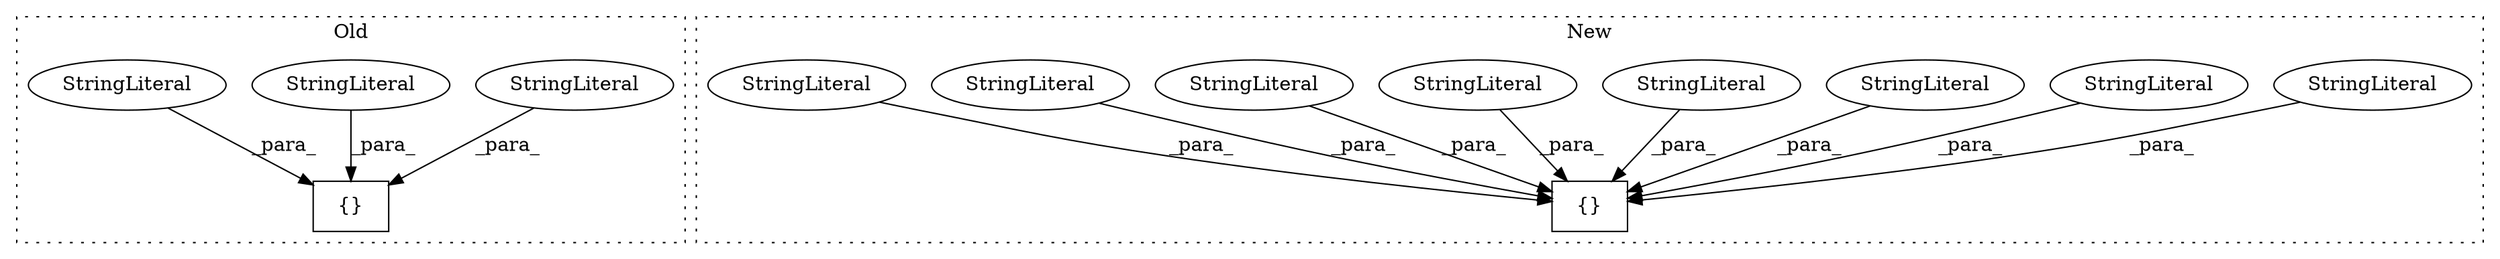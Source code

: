 digraph G {
subgraph cluster0 {
1 [label="StringLiteral" a="45" s="113" l="7" shape="ellipse"];
3 [label="{}" a="4" s="112,149" l="1,1" shape="box"];
5 [label="StringLiteral" a="45" s="130" l="8" shape="ellipse"];
10 [label="StringLiteral" a="45" s="121" l="8" shape="ellipse"];
label = "Old";
style="dotted";
}
subgraph cluster1 {
2 [label="{}" a="4" s="225,544" l="1,1" shape="box"];
4 [label="StringLiteral" a="45" s="284" l="39" shape="ellipse"];
6 [label="StringLiteral" a="45" s="226" l="32" shape="ellipse"];
7 [label="StringLiteral" a="45" s="365" l="36" shape="ellipse"];
8 [label="StringLiteral" a="45" s="473" l="37" shape="ellipse"];
9 [label="StringLiteral" a="45" s="402" l="32" shape="ellipse"];
11 [label="StringLiteral" a="45" s="511" l="33" shape="ellipse"];
12 [label="StringLiteral" a="45" s="435" l="37" shape="ellipse"];
13 [label="StringLiteral" a="45" s="324" l="40" shape="ellipse"];
label = "New";
style="dotted";
}
1 -> 3 [label="_para_"];
4 -> 2 [label="_para_"];
5 -> 3 [label="_para_"];
6 -> 2 [label="_para_"];
7 -> 2 [label="_para_"];
8 -> 2 [label="_para_"];
9 -> 2 [label="_para_"];
10 -> 3 [label="_para_"];
11 -> 2 [label="_para_"];
12 -> 2 [label="_para_"];
13 -> 2 [label="_para_"];
}